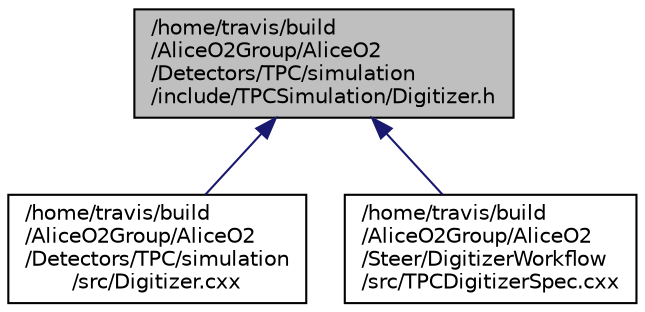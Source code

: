 digraph "/home/travis/build/AliceO2Group/AliceO2/Detectors/TPC/simulation/include/TPCSimulation/Digitizer.h"
{
 // INTERACTIVE_SVG=YES
  bgcolor="transparent";
  edge [fontname="Helvetica",fontsize="10",labelfontname="Helvetica",labelfontsize="10"];
  node [fontname="Helvetica",fontsize="10",shape=record];
  Node108 [label="/home/travis/build\l/AliceO2Group/AliceO2\l/Detectors/TPC/simulation\l/include/TPCSimulation/Digitizer.h",height=0.2,width=0.4,color="black", fillcolor="grey75", style="filled", fontcolor="black"];
  Node108 -> Node109 [dir="back",color="midnightblue",fontsize="10",style="solid",fontname="Helvetica"];
  Node109 [label="/home/travis/build\l/AliceO2Group/AliceO2\l/Detectors/TPC/simulation\l/src/Digitizer.cxx",height=0.2,width=0.4,color="black",URL="$d7/d0a/TPC_2simulation_2src_2Digitizer_8cxx.html"];
  Node108 -> Node110 [dir="back",color="midnightblue",fontsize="10",style="solid",fontname="Helvetica"];
  Node110 [label="/home/travis/build\l/AliceO2Group/AliceO2\l/Steer/DigitizerWorkflow\l/src/TPCDigitizerSpec.cxx",height=0.2,width=0.4,color="black",URL="$d2/d0b/TPCDigitizerSpec_8cxx.html"];
}
